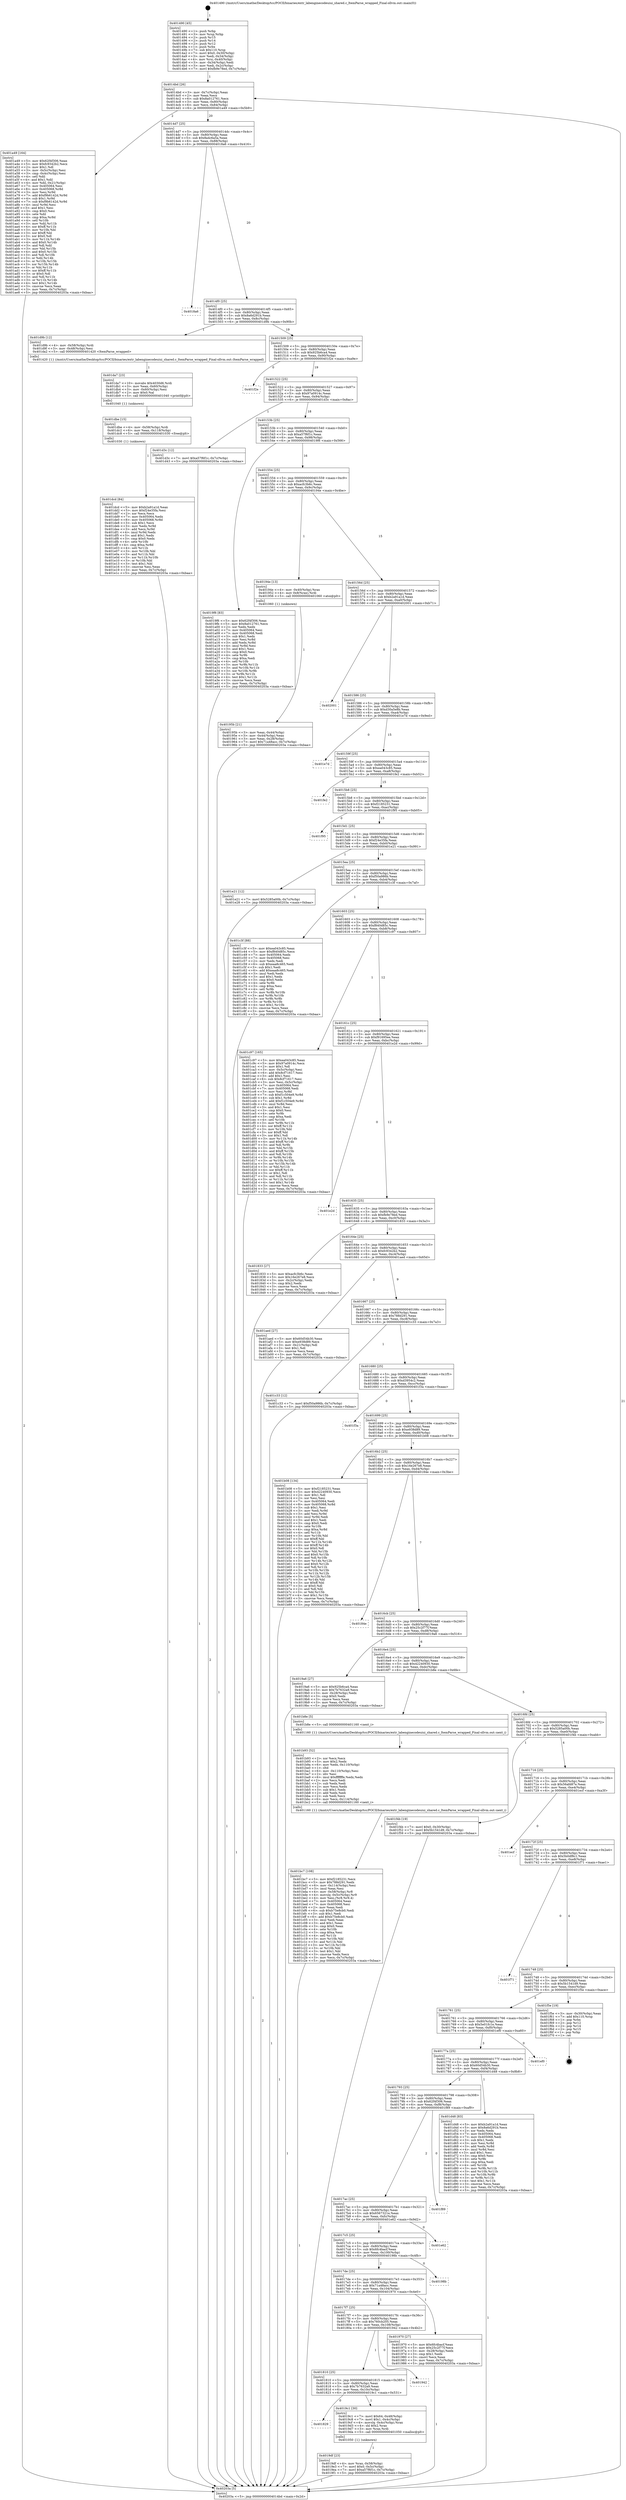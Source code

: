digraph "0x401490" {
  label = "0x401490 (/mnt/c/Users/mathe/Desktop/tcc/POCII/binaries/extr_labenginecodeuiui_shared.c_ItemParse_wrapped_Final-ollvm.out::main(0))"
  labelloc = "t"
  node[shape=record]

  Entry [label="",width=0.3,height=0.3,shape=circle,fillcolor=black,style=filled]
  "0x4014bd" [label="{
     0x4014bd [26]\l
     | [instrs]\l
     &nbsp;&nbsp;0x4014bd \<+3\>: mov -0x7c(%rbp),%eax\l
     &nbsp;&nbsp;0x4014c0 \<+2\>: mov %eax,%ecx\l
     &nbsp;&nbsp;0x4014c2 \<+6\>: sub $0x8a012761,%ecx\l
     &nbsp;&nbsp;0x4014c8 \<+3\>: mov %eax,-0x80(%rbp)\l
     &nbsp;&nbsp;0x4014cb \<+6\>: mov %ecx,-0x84(%rbp)\l
     &nbsp;&nbsp;0x4014d1 \<+6\>: je 0000000000401a49 \<main+0x5b9\>\l
  }"]
  "0x401a49" [label="{
     0x401a49 [164]\l
     | [instrs]\l
     &nbsp;&nbsp;0x401a49 \<+5\>: mov $0x62f4f306,%eax\l
     &nbsp;&nbsp;0x401a4e \<+5\>: mov $0xfc9342b2,%ecx\l
     &nbsp;&nbsp;0x401a53 \<+2\>: mov $0x1,%dl\l
     &nbsp;&nbsp;0x401a55 \<+3\>: mov -0x5c(%rbp),%esi\l
     &nbsp;&nbsp;0x401a58 \<+3\>: cmp -0x4c(%rbp),%esi\l
     &nbsp;&nbsp;0x401a5b \<+4\>: setl %dil\l
     &nbsp;&nbsp;0x401a5f \<+4\>: and $0x1,%dil\l
     &nbsp;&nbsp;0x401a63 \<+4\>: mov %dil,-0x21(%rbp)\l
     &nbsp;&nbsp;0x401a67 \<+7\>: mov 0x405064,%esi\l
     &nbsp;&nbsp;0x401a6e \<+8\>: mov 0x405068,%r8d\l
     &nbsp;&nbsp;0x401a76 \<+3\>: mov %esi,%r9d\l
     &nbsp;&nbsp;0x401a79 \<+7\>: add $0xf9b6142d,%r9d\l
     &nbsp;&nbsp;0x401a80 \<+4\>: sub $0x1,%r9d\l
     &nbsp;&nbsp;0x401a84 \<+7\>: sub $0xf9b6142d,%r9d\l
     &nbsp;&nbsp;0x401a8b \<+4\>: imul %r9d,%esi\l
     &nbsp;&nbsp;0x401a8f \<+3\>: and $0x1,%esi\l
     &nbsp;&nbsp;0x401a92 \<+3\>: cmp $0x0,%esi\l
     &nbsp;&nbsp;0x401a95 \<+4\>: sete %dil\l
     &nbsp;&nbsp;0x401a99 \<+4\>: cmp $0xa,%r8d\l
     &nbsp;&nbsp;0x401a9d \<+4\>: setl %r10b\l
     &nbsp;&nbsp;0x401aa1 \<+3\>: mov %dil,%r11b\l
     &nbsp;&nbsp;0x401aa4 \<+4\>: xor $0xff,%r11b\l
     &nbsp;&nbsp;0x401aa8 \<+3\>: mov %r10b,%bl\l
     &nbsp;&nbsp;0x401aab \<+3\>: xor $0xff,%bl\l
     &nbsp;&nbsp;0x401aae \<+3\>: xor $0x0,%dl\l
     &nbsp;&nbsp;0x401ab1 \<+3\>: mov %r11b,%r14b\l
     &nbsp;&nbsp;0x401ab4 \<+4\>: and $0x0,%r14b\l
     &nbsp;&nbsp;0x401ab8 \<+3\>: and %dl,%dil\l
     &nbsp;&nbsp;0x401abb \<+3\>: mov %bl,%r15b\l
     &nbsp;&nbsp;0x401abe \<+4\>: and $0x0,%r15b\l
     &nbsp;&nbsp;0x401ac2 \<+3\>: and %dl,%r10b\l
     &nbsp;&nbsp;0x401ac5 \<+3\>: or %dil,%r14b\l
     &nbsp;&nbsp;0x401ac8 \<+3\>: or %r10b,%r15b\l
     &nbsp;&nbsp;0x401acb \<+3\>: xor %r15b,%r14b\l
     &nbsp;&nbsp;0x401ace \<+3\>: or %bl,%r11b\l
     &nbsp;&nbsp;0x401ad1 \<+4\>: xor $0xff,%r11b\l
     &nbsp;&nbsp;0x401ad5 \<+3\>: or $0x0,%dl\l
     &nbsp;&nbsp;0x401ad8 \<+3\>: and %dl,%r11b\l
     &nbsp;&nbsp;0x401adb \<+3\>: or %r11b,%r14b\l
     &nbsp;&nbsp;0x401ade \<+4\>: test $0x1,%r14b\l
     &nbsp;&nbsp;0x401ae2 \<+3\>: cmovne %ecx,%eax\l
     &nbsp;&nbsp;0x401ae5 \<+3\>: mov %eax,-0x7c(%rbp)\l
     &nbsp;&nbsp;0x401ae8 \<+5\>: jmp 000000000040203a \<main+0xbaa\>\l
  }"]
  "0x4014d7" [label="{
     0x4014d7 [25]\l
     | [instrs]\l
     &nbsp;&nbsp;0x4014d7 \<+5\>: jmp 00000000004014dc \<main+0x4c\>\l
     &nbsp;&nbsp;0x4014dc \<+3\>: mov -0x80(%rbp),%eax\l
     &nbsp;&nbsp;0x4014df \<+5\>: sub $0x8a4c6a5a,%eax\l
     &nbsp;&nbsp;0x4014e4 \<+6\>: mov %eax,-0x88(%rbp)\l
     &nbsp;&nbsp;0x4014ea \<+6\>: je 00000000004018a6 \<main+0x416\>\l
  }"]
  Exit [label="",width=0.3,height=0.3,shape=circle,fillcolor=black,style=filled,peripheries=2]
  "0x4018a6" [label="{
     0x4018a6\l
  }", style=dashed]
  "0x4014f0" [label="{
     0x4014f0 [25]\l
     | [instrs]\l
     &nbsp;&nbsp;0x4014f0 \<+5\>: jmp 00000000004014f5 \<main+0x65\>\l
     &nbsp;&nbsp;0x4014f5 \<+3\>: mov -0x80(%rbp),%eax\l
     &nbsp;&nbsp;0x4014f8 \<+5\>: sub $0x8a6d291b,%eax\l
     &nbsp;&nbsp;0x4014fd \<+6\>: mov %eax,-0x8c(%rbp)\l
     &nbsp;&nbsp;0x401503 \<+6\>: je 0000000000401d9b \<main+0x90b\>\l
  }"]
  "0x401dcd" [label="{
     0x401dcd [84]\l
     | [instrs]\l
     &nbsp;&nbsp;0x401dcd \<+5\>: mov $0xb2a91a1d,%eax\l
     &nbsp;&nbsp;0x401dd2 \<+5\>: mov $0xf24e35fa,%esi\l
     &nbsp;&nbsp;0x401dd7 \<+2\>: xor %ecx,%ecx\l
     &nbsp;&nbsp;0x401dd9 \<+7\>: mov 0x405064,%edx\l
     &nbsp;&nbsp;0x401de0 \<+8\>: mov 0x405068,%r8d\l
     &nbsp;&nbsp;0x401de8 \<+3\>: sub $0x1,%ecx\l
     &nbsp;&nbsp;0x401deb \<+3\>: mov %edx,%r9d\l
     &nbsp;&nbsp;0x401dee \<+3\>: add %ecx,%r9d\l
     &nbsp;&nbsp;0x401df1 \<+4\>: imul %r9d,%edx\l
     &nbsp;&nbsp;0x401df5 \<+3\>: and $0x1,%edx\l
     &nbsp;&nbsp;0x401df8 \<+3\>: cmp $0x0,%edx\l
     &nbsp;&nbsp;0x401dfb \<+4\>: sete %r10b\l
     &nbsp;&nbsp;0x401dff \<+4\>: cmp $0xa,%r8d\l
     &nbsp;&nbsp;0x401e03 \<+4\>: setl %r11b\l
     &nbsp;&nbsp;0x401e07 \<+3\>: mov %r10b,%bl\l
     &nbsp;&nbsp;0x401e0a \<+3\>: and %r11b,%bl\l
     &nbsp;&nbsp;0x401e0d \<+3\>: xor %r11b,%r10b\l
     &nbsp;&nbsp;0x401e10 \<+3\>: or %r10b,%bl\l
     &nbsp;&nbsp;0x401e13 \<+3\>: test $0x1,%bl\l
     &nbsp;&nbsp;0x401e16 \<+3\>: cmovne %esi,%eax\l
     &nbsp;&nbsp;0x401e19 \<+3\>: mov %eax,-0x7c(%rbp)\l
     &nbsp;&nbsp;0x401e1c \<+5\>: jmp 000000000040203a \<main+0xbaa\>\l
  }"]
  "0x401d9b" [label="{
     0x401d9b [12]\l
     | [instrs]\l
     &nbsp;&nbsp;0x401d9b \<+4\>: mov -0x58(%rbp),%rdi\l
     &nbsp;&nbsp;0x401d9f \<+3\>: mov -0x48(%rbp),%esi\l
     &nbsp;&nbsp;0x401da2 \<+5\>: call 0000000000401420 \<ItemParse_wrapped\>\l
     | [calls]\l
     &nbsp;&nbsp;0x401420 \{1\} (/mnt/c/Users/mathe/Desktop/tcc/POCII/binaries/extr_labenginecodeuiui_shared.c_ItemParse_wrapped_Final-ollvm.out::ItemParse_wrapped)\l
  }"]
  "0x401509" [label="{
     0x401509 [25]\l
     | [instrs]\l
     &nbsp;&nbsp;0x401509 \<+5\>: jmp 000000000040150e \<main+0x7e\>\l
     &nbsp;&nbsp;0x40150e \<+3\>: mov -0x80(%rbp),%eax\l
     &nbsp;&nbsp;0x401511 \<+5\>: sub $0x925b6ca4,%eax\l
     &nbsp;&nbsp;0x401516 \<+6\>: mov %eax,-0x90(%rbp)\l
     &nbsp;&nbsp;0x40151c \<+6\>: je 0000000000401f2e \<main+0xa9e\>\l
  }"]
  "0x401dbe" [label="{
     0x401dbe [15]\l
     | [instrs]\l
     &nbsp;&nbsp;0x401dbe \<+4\>: mov -0x58(%rbp),%rdi\l
     &nbsp;&nbsp;0x401dc2 \<+6\>: mov %eax,-0x118(%rbp)\l
     &nbsp;&nbsp;0x401dc8 \<+5\>: call 0000000000401030 \<free@plt\>\l
     | [calls]\l
     &nbsp;&nbsp;0x401030 \{1\} (unknown)\l
  }"]
  "0x401f2e" [label="{
     0x401f2e\l
  }", style=dashed]
  "0x401522" [label="{
     0x401522 [25]\l
     | [instrs]\l
     &nbsp;&nbsp;0x401522 \<+5\>: jmp 0000000000401527 \<main+0x97\>\l
     &nbsp;&nbsp;0x401527 \<+3\>: mov -0x80(%rbp),%eax\l
     &nbsp;&nbsp;0x40152a \<+5\>: sub $0x97a0914c,%eax\l
     &nbsp;&nbsp;0x40152f \<+6\>: mov %eax,-0x94(%rbp)\l
     &nbsp;&nbsp;0x401535 \<+6\>: je 0000000000401d3c \<main+0x8ac\>\l
  }"]
  "0x401da7" [label="{
     0x401da7 [23]\l
     | [instrs]\l
     &nbsp;&nbsp;0x401da7 \<+10\>: movabs $0x4030d6,%rdi\l
     &nbsp;&nbsp;0x401db1 \<+3\>: mov %eax,-0x60(%rbp)\l
     &nbsp;&nbsp;0x401db4 \<+3\>: mov -0x60(%rbp),%esi\l
     &nbsp;&nbsp;0x401db7 \<+2\>: mov $0x0,%al\l
     &nbsp;&nbsp;0x401db9 \<+5\>: call 0000000000401040 \<printf@plt\>\l
     | [calls]\l
     &nbsp;&nbsp;0x401040 \{1\} (unknown)\l
  }"]
  "0x401d3c" [label="{
     0x401d3c [12]\l
     | [instrs]\l
     &nbsp;&nbsp;0x401d3c \<+7\>: movl $0xa57f6f1c,-0x7c(%rbp)\l
     &nbsp;&nbsp;0x401d43 \<+5\>: jmp 000000000040203a \<main+0xbaa\>\l
  }"]
  "0x40153b" [label="{
     0x40153b [25]\l
     | [instrs]\l
     &nbsp;&nbsp;0x40153b \<+5\>: jmp 0000000000401540 \<main+0xb0\>\l
     &nbsp;&nbsp;0x401540 \<+3\>: mov -0x80(%rbp),%eax\l
     &nbsp;&nbsp;0x401543 \<+5\>: sub $0xa57f6f1c,%eax\l
     &nbsp;&nbsp;0x401548 \<+6\>: mov %eax,-0x98(%rbp)\l
     &nbsp;&nbsp;0x40154e \<+6\>: je 00000000004019f6 \<main+0x566\>\l
  }"]
  "0x401bc7" [label="{
     0x401bc7 [108]\l
     | [instrs]\l
     &nbsp;&nbsp;0x401bc7 \<+5\>: mov $0xf2185231,%ecx\l
     &nbsp;&nbsp;0x401bcc \<+5\>: mov $0x788d291,%edx\l
     &nbsp;&nbsp;0x401bd1 \<+6\>: mov -0x114(%rbp),%esi\l
     &nbsp;&nbsp;0x401bd7 \<+3\>: imul %eax,%esi\l
     &nbsp;&nbsp;0x401bda \<+4\>: mov -0x58(%rbp),%r8\l
     &nbsp;&nbsp;0x401bde \<+4\>: movslq -0x5c(%rbp),%r9\l
     &nbsp;&nbsp;0x401be2 \<+4\>: mov %esi,(%r8,%r9,4)\l
     &nbsp;&nbsp;0x401be6 \<+7\>: mov 0x405064,%eax\l
     &nbsp;&nbsp;0x401bed \<+7\>: mov 0x405068,%esi\l
     &nbsp;&nbsp;0x401bf4 \<+2\>: mov %eax,%edi\l
     &nbsp;&nbsp;0x401bf6 \<+6\>: sub $0xb75e8cb0,%edi\l
     &nbsp;&nbsp;0x401bfc \<+3\>: sub $0x1,%edi\l
     &nbsp;&nbsp;0x401bff \<+6\>: add $0xb75e8cb0,%edi\l
     &nbsp;&nbsp;0x401c05 \<+3\>: imul %edi,%eax\l
     &nbsp;&nbsp;0x401c08 \<+3\>: and $0x1,%eax\l
     &nbsp;&nbsp;0x401c0b \<+3\>: cmp $0x0,%eax\l
     &nbsp;&nbsp;0x401c0e \<+4\>: sete %r10b\l
     &nbsp;&nbsp;0x401c12 \<+3\>: cmp $0xa,%esi\l
     &nbsp;&nbsp;0x401c15 \<+4\>: setl %r11b\l
     &nbsp;&nbsp;0x401c19 \<+3\>: mov %r10b,%bl\l
     &nbsp;&nbsp;0x401c1c \<+3\>: and %r11b,%bl\l
     &nbsp;&nbsp;0x401c1f \<+3\>: xor %r11b,%r10b\l
     &nbsp;&nbsp;0x401c22 \<+3\>: or %r10b,%bl\l
     &nbsp;&nbsp;0x401c25 \<+3\>: test $0x1,%bl\l
     &nbsp;&nbsp;0x401c28 \<+3\>: cmovne %edx,%ecx\l
     &nbsp;&nbsp;0x401c2b \<+3\>: mov %ecx,-0x7c(%rbp)\l
     &nbsp;&nbsp;0x401c2e \<+5\>: jmp 000000000040203a \<main+0xbaa\>\l
  }"]
  "0x4019f6" [label="{
     0x4019f6 [83]\l
     | [instrs]\l
     &nbsp;&nbsp;0x4019f6 \<+5\>: mov $0x62f4f306,%eax\l
     &nbsp;&nbsp;0x4019fb \<+5\>: mov $0x8a012761,%ecx\l
     &nbsp;&nbsp;0x401a00 \<+2\>: xor %edx,%edx\l
     &nbsp;&nbsp;0x401a02 \<+7\>: mov 0x405064,%esi\l
     &nbsp;&nbsp;0x401a09 \<+7\>: mov 0x405068,%edi\l
     &nbsp;&nbsp;0x401a10 \<+3\>: sub $0x1,%edx\l
     &nbsp;&nbsp;0x401a13 \<+3\>: mov %esi,%r8d\l
     &nbsp;&nbsp;0x401a16 \<+3\>: add %edx,%r8d\l
     &nbsp;&nbsp;0x401a19 \<+4\>: imul %r8d,%esi\l
     &nbsp;&nbsp;0x401a1d \<+3\>: and $0x1,%esi\l
     &nbsp;&nbsp;0x401a20 \<+3\>: cmp $0x0,%esi\l
     &nbsp;&nbsp;0x401a23 \<+4\>: sete %r9b\l
     &nbsp;&nbsp;0x401a27 \<+3\>: cmp $0xa,%edi\l
     &nbsp;&nbsp;0x401a2a \<+4\>: setl %r10b\l
     &nbsp;&nbsp;0x401a2e \<+3\>: mov %r9b,%r11b\l
     &nbsp;&nbsp;0x401a31 \<+3\>: and %r10b,%r11b\l
     &nbsp;&nbsp;0x401a34 \<+3\>: xor %r10b,%r9b\l
     &nbsp;&nbsp;0x401a37 \<+3\>: or %r9b,%r11b\l
     &nbsp;&nbsp;0x401a3a \<+4\>: test $0x1,%r11b\l
     &nbsp;&nbsp;0x401a3e \<+3\>: cmovne %ecx,%eax\l
     &nbsp;&nbsp;0x401a41 \<+3\>: mov %eax,-0x7c(%rbp)\l
     &nbsp;&nbsp;0x401a44 \<+5\>: jmp 000000000040203a \<main+0xbaa\>\l
  }"]
  "0x401554" [label="{
     0x401554 [25]\l
     | [instrs]\l
     &nbsp;&nbsp;0x401554 \<+5\>: jmp 0000000000401559 \<main+0xc9\>\l
     &nbsp;&nbsp;0x401559 \<+3\>: mov -0x80(%rbp),%eax\l
     &nbsp;&nbsp;0x40155c \<+5\>: sub $0xacfc3b6c,%eax\l
     &nbsp;&nbsp;0x401561 \<+6\>: mov %eax,-0x9c(%rbp)\l
     &nbsp;&nbsp;0x401567 \<+6\>: je 000000000040194e \<main+0x4be\>\l
  }"]
  "0x401b93" [label="{
     0x401b93 [52]\l
     | [instrs]\l
     &nbsp;&nbsp;0x401b93 \<+2\>: xor %ecx,%ecx\l
     &nbsp;&nbsp;0x401b95 \<+5\>: mov $0x2,%edx\l
     &nbsp;&nbsp;0x401b9a \<+6\>: mov %edx,-0x110(%rbp)\l
     &nbsp;&nbsp;0x401ba0 \<+1\>: cltd\l
     &nbsp;&nbsp;0x401ba1 \<+6\>: mov -0x110(%rbp),%esi\l
     &nbsp;&nbsp;0x401ba7 \<+2\>: idiv %esi\l
     &nbsp;&nbsp;0x401ba9 \<+6\>: imul $0xfffffffe,%edx,%edx\l
     &nbsp;&nbsp;0x401baf \<+2\>: mov %ecx,%edi\l
     &nbsp;&nbsp;0x401bb1 \<+2\>: sub %edx,%edi\l
     &nbsp;&nbsp;0x401bb3 \<+2\>: mov %ecx,%edx\l
     &nbsp;&nbsp;0x401bb5 \<+3\>: sub $0x1,%edx\l
     &nbsp;&nbsp;0x401bb8 \<+2\>: add %edx,%edi\l
     &nbsp;&nbsp;0x401bba \<+2\>: sub %edi,%ecx\l
     &nbsp;&nbsp;0x401bbc \<+6\>: mov %ecx,-0x114(%rbp)\l
     &nbsp;&nbsp;0x401bc2 \<+5\>: call 0000000000401160 \<next_i\>\l
     | [calls]\l
     &nbsp;&nbsp;0x401160 \{1\} (/mnt/c/Users/mathe/Desktop/tcc/POCII/binaries/extr_labenginecodeuiui_shared.c_ItemParse_wrapped_Final-ollvm.out::next_i)\l
  }"]
  "0x40194e" [label="{
     0x40194e [13]\l
     | [instrs]\l
     &nbsp;&nbsp;0x40194e \<+4\>: mov -0x40(%rbp),%rax\l
     &nbsp;&nbsp;0x401952 \<+4\>: mov 0x8(%rax),%rdi\l
     &nbsp;&nbsp;0x401956 \<+5\>: call 0000000000401060 \<atoi@plt\>\l
     | [calls]\l
     &nbsp;&nbsp;0x401060 \{1\} (unknown)\l
  }"]
  "0x40156d" [label="{
     0x40156d [25]\l
     | [instrs]\l
     &nbsp;&nbsp;0x40156d \<+5\>: jmp 0000000000401572 \<main+0xe2\>\l
     &nbsp;&nbsp;0x401572 \<+3\>: mov -0x80(%rbp),%eax\l
     &nbsp;&nbsp;0x401575 \<+5\>: sub $0xb2a91a1d,%eax\l
     &nbsp;&nbsp;0x40157a \<+6\>: mov %eax,-0xa0(%rbp)\l
     &nbsp;&nbsp;0x401580 \<+6\>: je 0000000000402001 \<main+0xb71\>\l
  }"]
  "0x4019df" [label="{
     0x4019df [23]\l
     | [instrs]\l
     &nbsp;&nbsp;0x4019df \<+4\>: mov %rax,-0x58(%rbp)\l
     &nbsp;&nbsp;0x4019e3 \<+7\>: movl $0x0,-0x5c(%rbp)\l
     &nbsp;&nbsp;0x4019ea \<+7\>: movl $0xa57f6f1c,-0x7c(%rbp)\l
     &nbsp;&nbsp;0x4019f1 \<+5\>: jmp 000000000040203a \<main+0xbaa\>\l
  }"]
  "0x402001" [label="{
     0x402001\l
  }", style=dashed]
  "0x401586" [label="{
     0x401586 [25]\l
     | [instrs]\l
     &nbsp;&nbsp;0x401586 \<+5\>: jmp 000000000040158b \<main+0xfb\>\l
     &nbsp;&nbsp;0x40158b \<+3\>: mov -0x80(%rbp),%eax\l
     &nbsp;&nbsp;0x40158e \<+5\>: sub $0xd30a5e8b,%eax\l
     &nbsp;&nbsp;0x401593 \<+6\>: mov %eax,-0xa4(%rbp)\l
     &nbsp;&nbsp;0x401599 \<+6\>: je 0000000000401e7d \<main+0x9ed\>\l
  }"]
  "0x401829" [label="{
     0x401829\l
  }", style=dashed]
  "0x401e7d" [label="{
     0x401e7d\l
  }", style=dashed]
  "0x40159f" [label="{
     0x40159f [25]\l
     | [instrs]\l
     &nbsp;&nbsp;0x40159f \<+5\>: jmp 00000000004015a4 \<main+0x114\>\l
     &nbsp;&nbsp;0x4015a4 \<+3\>: mov -0x80(%rbp),%eax\l
     &nbsp;&nbsp;0x4015a7 \<+5\>: sub $0xea043c85,%eax\l
     &nbsp;&nbsp;0x4015ac \<+6\>: mov %eax,-0xa8(%rbp)\l
     &nbsp;&nbsp;0x4015b2 \<+6\>: je 0000000000401fe2 \<main+0xb52\>\l
  }"]
  "0x4019c1" [label="{
     0x4019c1 [30]\l
     | [instrs]\l
     &nbsp;&nbsp;0x4019c1 \<+7\>: movl $0x64,-0x48(%rbp)\l
     &nbsp;&nbsp;0x4019c8 \<+7\>: movl $0x1,-0x4c(%rbp)\l
     &nbsp;&nbsp;0x4019cf \<+4\>: movslq -0x4c(%rbp),%rax\l
     &nbsp;&nbsp;0x4019d3 \<+4\>: shl $0x2,%rax\l
     &nbsp;&nbsp;0x4019d7 \<+3\>: mov %rax,%rdi\l
     &nbsp;&nbsp;0x4019da \<+5\>: call 0000000000401050 \<malloc@plt\>\l
     | [calls]\l
     &nbsp;&nbsp;0x401050 \{1\} (unknown)\l
  }"]
  "0x401fe2" [label="{
     0x401fe2\l
  }", style=dashed]
  "0x4015b8" [label="{
     0x4015b8 [25]\l
     | [instrs]\l
     &nbsp;&nbsp;0x4015b8 \<+5\>: jmp 00000000004015bd \<main+0x12d\>\l
     &nbsp;&nbsp;0x4015bd \<+3\>: mov -0x80(%rbp),%eax\l
     &nbsp;&nbsp;0x4015c0 \<+5\>: sub $0xf2185231,%eax\l
     &nbsp;&nbsp;0x4015c5 \<+6\>: mov %eax,-0xac(%rbp)\l
     &nbsp;&nbsp;0x4015cb \<+6\>: je 0000000000401f95 \<main+0xb05\>\l
  }"]
  "0x401810" [label="{
     0x401810 [25]\l
     | [instrs]\l
     &nbsp;&nbsp;0x401810 \<+5\>: jmp 0000000000401815 \<main+0x385\>\l
     &nbsp;&nbsp;0x401815 \<+3\>: mov -0x80(%rbp),%eax\l
     &nbsp;&nbsp;0x401818 \<+5\>: sub $0x7b7632a9,%eax\l
     &nbsp;&nbsp;0x40181d \<+6\>: mov %eax,-0x10c(%rbp)\l
     &nbsp;&nbsp;0x401823 \<+6\>: je 00000000004019c1 \<main+0x531\>\l
  }"]
  "0x401f95" [label="{
     0x401f95\l
  }", style=dashed]
  "0x4015d1" [label="{
     0x4015d1 [25]\l
     | [instrs]\l
     &nbsp;&nbsp;0x4015d1 \<+5\>: jmp 00000000004015d6 \<main+0x146\>\l
     &nbsp;&nbsp;0x4015d6 \<+3\>: mov -0x80(%rbp),%eax\l
     &nbsp;&nbsp;0x4015d9 \<+5\>: sub $0xf24e35fa,%eax\l
     &nbsp;&nbsp;0x4015de \<+6\>: mov %eax,-0xb0(%rbp)\l
     &nbsp;&nbsp;0x4015e4 \<+6\>: je 0000000000401e21 \<main+0x991\>\l
  }"]
  "0x401942" [label="{
     0x401942\l
  }", style=dashed]
  "0x401e21" [label="{
     0x401e21 [12]\l
     | [instrs]\l
     &nbsp;&nbsp;0x401e21 \<+7\>: movl $0x5285a00b,-0x7c(%rbp)\l
     &nbsp;&nbsp;0x401e28 \<+5\>: jmp 000000000040203a \<main+0xbaa\>\l
  }"]
  "0x4015ea" [label="{
     0x4015ea [25]\l
     | [instrs]\l
     &nbsp;&nbsp;0x4015ea \<+5\>: jmp 00000000004015ef \<main+0x15f\>\l
     &nbsp;&nbsp;0x4015ef \<+3\>: mov -0x80(%rbp),%eax\l
     &nbsp;&nbsp;0x4015f2 \<+5\>: sub $0xf50a986b,%eax\l
     &nbsp;&nbsp;0x4015f7 \<+6\>: mov %eax,-0xb4(%rbp)\l
     &nbsp;&nbsp;0x4015fd \<+6\>: je 0000000000401c3f \<main+0x7af\>\l
  }"]
  "0x4017f7" [label="{
     0x4017f7 [25]\l
     | [instrs]\l
     &nbsp;&nbsp;0x4017f7 \<+5\>: jmp 00000000004017fc \<main+0x36c\>\l
     &nbsp;&nbsp;0x4017fc \<+3\>: mov -0x80(%rbp),%eax\l
     &nbsp;&nbsp;0x4017ff \<+5\>: sub $0x760cb205,%eax\l
     &nbsp;&nbsp;0x401804 \<+6\>: mov %eax,-0x108(%rbp)\l
     &nbsp;&nbsp;0x40180a \<+6\>: je 0000000000401942 \<main+0x4b2\>\l
  }"]
  "0x401c3f" [label="{
     0x401c3f [88]\l
     | [instrs]\l
     &nbsp;&nbsp;0x401c3f \<+5\>: mov $0xea043c85,%eax\l
     &nbsp;&nbsp;0x401c44 \<+5\>: mov $0xf840d85c,%ecx\l
     &nbsp;&nbsp;0x401c49 \<+7\>: mov 0x405064,%edx\l
     &nbsp;&nbsp;0x401c50 \<+7\>: mov 0x405068,%esi\l
     &nbsp;&nbsp;0x401c57 \<+2\>: mov %edx,%edi\l
     &nbsp;&nbsp;0x401c59 \<+6\>: sub $0xeaa8c465,%edi\l
     &nbsp;&nbsp;0x401c5f \<+3\>: sub $0x1,%edi\l
     &nbsp;&nbsp;0x401c62 \<+6\>: add $0xeaa8c465,%edi\l
     &nbsp;&nbsp;0x401c68 \<+3\>: imul %edi,%edx\l
     &nbsp;&nbsp;0x401c6b \<+3\>: and $0x1,%edx\l
     &nbsp;&nbsp;0x401c6e \<+3\>: cmp $0x0,%edx\l
     &nbsp;&nbsp;0x401c71 \<+4\>: sete %r8b\l
     &nbsp;&nbsp;0x401c75 \<+3\>: cmp $0xa,%esi\l
     &nbsp;&nbsp;0x401c78 \<+4\>: setl %r9b\l
     &nbsp;&nbsp;0x401c7c \<+3\>: mov %r8b,%r10b\l
     &nbsp;&nbsp;0x401c7f \<+3\>: and %r9b,%r10b\l
     &nbsp;&nbsp;0x401c82 \<+3\>: xor %r9b,%r8b\l
     &nbsp;&nbsp;0x401c85 \<+3\>: or %r8b,%r10b\l
     &nbsp;&nbsp;0x401c88 \<+4\>: test $0x1,%r10b\l
     &nbsp;&nbsp;0x401c8c \<+3\>: cmovne %ecx,%eax\l
     &nbsp;&nbsp;0x401c8f \<+3\>: mov %eax,-0x7c(%rbp)\l
     &nbsp;&nbsp;0x401c92 \<+5\>: jmp 000000000040203a \<main+0xbaa\>\l
  }"]
  "0x401603" [label="{
     0x401603 [25]\l
     | [instrs]\l
     &nbsp;&nbsp;0x401603 \<+5\>: jmp 0000000000401608 \<main+0x178\>\l
     &nbsp;&nbsp;0x401608 \<+3\>: mov -0x80(%rbp),%eax\l
     &nbsp;&nbsp;0x40160b \<+5\>: sub $0xf840d85c,%eax\l
     &nbsp;&nbsp;0x401610 \<+6\>: mov %eax,-0xb8(%rbp)\l
     &nbsp;&nbsp;0x401616 \<+6\>: je 0000000000401c97 \<main+0x807\>\l
  }"]
  "0x401970" [label="{
     0x401970 [27]\l
     | [instrs]\l
     &nbsp;&nbsp;0x401970 \<+5\>: mov $0x6fc4bacf,%eax\l
     &nbsp;&nbsp;0x401975 \<+5\>: mov $0x25c2f77f,%ecx\l
     &nbsp;&nbsp;0x40197a \<+3\>: mov -0x28(%rbp),%edx\l
     &nbsp;&nbsp;0x40197d \<+3\>: cmp $0x1,%edx\l
     &nbsp;&nbsp;0x401980 \<+3\>: cmovl %ecx,%eax\l
     &nbsp;&nbsp;0x401983 \<+3\>: mov %eax,-0x7c(%rbp)\l
     &nbsp;&nbsp;0x401986 \<+5\>: jmp 000000000040203a \<main+0xbaa\>\l
  }"]
  "0x401c97" [label="{
     0x401c97 [165]\l
     | [instrs]\l
     &nbsp;&nbsp;0x401c97 \<+5\>: mov $0xea043c85,%eax\l
     &nbsp;&nbsp;0x401c9c \<+5\>: mov $0x97a0914c,%ecx\l
     &nbsp;&nbsp;0x401ca1 \<+2\>: mov $0x1,%dl\l
     &nbsp;&nbsp;0x401ca3 \<+3\>: mov -0x5c(%rbp),%esi\l
     &nbsp;&nbsp;0x401ca6 \<+6\>: add $0x8cf71617,%esi\l
     &nbsp;&nbsp;0x401cac \<+3\>: add $0x1,%esi\l
     &nbsp;&nbsp;0x401caf \<+6\>: sub $0x8cf71617,%esi\l
     &nbsp;&nbsp;0x401cb5 \<+3\>: mov %esi,-0x5c(%rbp)\l
     &nbsp;&nbsp;0x401cb8 \<+7\>: mov 0x405064,%esi\l
     &nbsp;&nbsp;0x401cbf \<+7\>: mov 0x405068,%edi\l
     &nbsp;&nbsp;0x401cc6 \<+3\>: mov %esi,%r8d\l
     &nbsp;&nbsp;0x401cc9 \<+7\>: sub $0xf1c504e9,%r8d\l
     &nbsp;&nbsp;0x401cd0 \<+4\>: sub $0x1,%r8d\l
     &nbsp;&nbsp;0x401cd4 \<+7\>: add $0xf1c504e9,%r8d\l
     &nbsp;&nbsp;0x401cdb \<+4\>: imul %r8d,%esi\l
     &nbsp;&nbsp;0x401cdf \<+3\>: and $0x1,%esi\l
     &nbsp;&nbsp;0x401ce2 \<+3\>: cmp $0x0,%esi\l
     &nbsp;&nbsp;0x401ce5 \<+4\>: sete %r9b\l
     &nbsp;&nbsp;0x401ce9 \<+3\>: cmp $0xa,%edi\l
     &nbsp;&nbsp;0x401cec \<+4\>: setl %r10b\l
     &nbsp;&nbsp;0x401cf0 \<+3\>: mov %r9b,%r11b\l
     &nbsp;&nbsp;0x401cf3 \<+4\>: xor $0xff,%r11b\l
     &nbsp;&nbsp;0x401cf7 \<+3\>: mov %r10b,%bl\l
     &nbsp;&nbsp;0x401cfa \<+3\>: xor $0xff,%bl\l
     &nbsp;&nbsp;0x401cfd \<+3\>: xor $0x1,%dl\l
     &nbsp;&nbsp;0x401d00 \<+3\>: mov %r11b,%r14b\l
     &nbsp;&nbsp;0x401d03 \<+4\>: and $0xff,%r14b\l
     &nbsp;&nbsp;0x401d07 \<+3\>: and %dl,%r9b\l
     &nbsp;&nbsp;0x401d0a \<+3\>: mov %bl,%r15b\l
     &nbsp;&nbsp;0x401d0d \<+4\>: and $0xff,%r15b\l
     &nbsp;&nbsp;0x401d11 \<+3\>: and %dl,%r10b\l
     &nbsp;&nbsp;0x401d14 \<+3\>: or %r9b,%r14b\l
     &nbsp;&nbsp;0x401d17 \<+3\>: or %r10b,%r15b\l
     &nbsp;&nbsp;0x401d1a \<+3\>: xor %r15b,%r14b\l
     &nbsp;&nbsp;0x401d1d \<+3\>: or %bl,%r11b\l
     &nbsp;&nbsp;0x401d20 \<+4\>: xor $0xff,%r11b\l
     &nbsp;&nbsp;0x401d24 \<+3\>: or $0x1,%dl\l
     &nbsp;&nbsp;0x401d27 \<+3\>: and %dl,%r11b\l
     &nbsp;&nbsp;0x401d2a \<+3\>: or %r11b,%r14b\l
     &nbsp;&nbsp;0x401d2d \<+4\>: test $0x1,%r14b\l
     &nbsp;&nbsp;0x401d31 \<+3\>: cmovne %ecx,%eax\l
     &nbsp;&nbsp;0x401d34 \<+3\>: mov %eax,-0x7c(%rbp)\l
     &nbsp;&nbsp;0x401d37 \<+5\>: jmp 000000000040203a \<main+0xbaa\>\l
  }"]
  "0x40161c" [label="{
     0x40161c [25]\l
     | [instrs]\l
     &nbsp;&nbsp;0x40161c \<+5\>: jmp 0000000000401621 \<main+0x191\>\l
     &nbsp;&nbsp;0x401621 \<+3\>: mov -0x80(%rbp),%eax\l
     &nbsp;&nbsp;0x401624 \<+5\>: sub $0xf91695ee,%eax\l
     &nbsp;&nbsp;0x401629 \<+6\>: mov %eax,-0xbc(%rbp)\l
     &nbsp;&nbsp;0x40162f \<+6\>: je 0000000000401e2d \<main+0x99d\>\l
  }"]
  "0x4017de" [label="{
     0x4017de [25]\l
     | [instrs]\l
     &nbsp;&nbsp;0x4017de \<+5\>: jmp 00000000004017e3 \<main+0x353\>\l
     &nbsp;&nbsp;0x4017e3 \<+3\>: mov -0x80(%rbp),%eax\l
     &nbsp;&nbsp;0x4017e6 \<+5\>: sub $0x71a48acc,%eax\l
     &nbsp;&nbsp;0x4017eb \<+6\>: mov %eax,-0x104(%rbp)\l
     &nbsp;&nbsp;0x4017f1 \<+6\>: je 0000000000401970 \<main+0x4e0\>\l
  }"]
  "0x401e2d" [label="{
     0x401e2d\l
  }", style=dashed]
  "0x401635" [label="{
     0x401635 [25]\l
     | [instrs]\l
     &nbsp;&nbsp;0x401635 \<+5\>: jmp 000000000040163a \<main+0x1aa\>\l
     &nbsp;&nbsp;0x40163a \<+3\>: mov -0x80(%rbp),%eax\l
     &nbsp;&nbsp;0x40163d \<+5\>: sub $0xfb9e78ed,%eax\l
     &nbsp;&nbsp;0x401642 \<+6\>: mov %eax,-0xc0(%rbp)\l
     &nbsp;&nbsp;0x401648 \<+6\>: je 0000000000401833 \<main+0x3a3\>\l
  }"]
  "0x40198b" [label="{
     0x40198b\l
  }", style=dashed]
  "0x401833" [label="{
     0x401833 [27]\l
     | [instrs]\l
     &nbsp;&nbsp;0x401833 \<+5\>: mov $0xacfc3b6c,%eax\l
     &nbsp;&nbsp;0x401838 \<+5\>: mov $0x16e267e8,%ecx\l
     &nbsp;&nbsp;0x40183d \<+3\>: mov -0x2c(%rbp),%edx\l
     &nbsp;&nbsp;0x401840 \<+3\>: cmp $0x2,%edx\l
     &nbsp;&nbsp;0x401843 \<+3\>: cmovne %ecx,%eax\l
     &nbsp;&nbsp;0x401846 \<+3\>: mov %eax,-0x7c(%rbp)\l
     &nbsp;&nbsp;0x401849 \<+5\>: jmp 000000000040203a \<main+0xbaa\>\l
  }"]
  "0x40164e" [label="{
     0x40164e [25]\l
     | [instrs]\l
     &nbsp;&nbsp;0x40164e \<+5\>: jmp 0000000000401653 \<main+0x1c3\>\l
     &nbsp;&nbsp;0x401653 \<+3\>: mov -0x80(%rbp),%eax\l
     &nbsp;&nbsp;0x401656 \<+5\>: sub $0xfc9342b2,%eax\l
     &nbsp;&nbsp;0x40165b \<+6\>: mov %eax,-0xc4(%rbp)\l
     &nbsp;&nbsp;0x401661 \<+6\>: je 0000000000401aed \<main+0x65d\>\l
  }"]
  "0x40203a" [label="{
     0x40203a [5]\l
     | [instrs]\l
     &nbsp;&nbsp;0x40203a \<+5\>: jmp 00000000004014bd \<main+0x2d\>\l
  }"]
  "0x401490" [label="{
     0x401490 [45]\l
     | [instrs]\l
     &nbsp;&nbsp;0x401490 \<+1\>: push %rbp\l
     &nbsp;&nbsp;0x401491 \<+3\>: mov %rsp,%rbp\l
     &nbsp;&nbsp;0x401494 \<+2\>: push %r15\l
     &nbsp;&nbsp;0x401496 \<+2\>: push %r14\l
     &nbsp;&nbsp;0x401498 \<+2\>: push %r12\l
     &nbsp;&nbsp;0x40149a \<+1\>: push %rbx\l
     &nbsp;&nbsp;0x40149b \<+7\>: sub $0x110,%rsp\l
     &nbsp;&nbsp;0x4014a2 \<+7\>: movl $0x0,-0x30(%rbp)\l
     &nbsp;&nbsp;0x4014a9 \<+3\>: mov %edi,-0x34(%rbp)\l
     &nbsp;&nbsp;0x4014ac \<+4\>: mov %rsi,-0x40(%rbp)\l
     &nbsp;&nbsp;0x4014b0 \<+3\>: mov -0x34(%rbp),%edi\l
     &nbsp;&nbsp;0x4014b3 \<+3\>: mov %edi,-0x2c(%rbp)\l
     &nbsp;&nbsp;0x4014b6 \<+7\>: movl $0xfb9e78ed,-0x7c(%rbp)\l
  }"]
  "0x40195b" [label="{
     0x40195b [21]\l
     | [instrs]\l
     &nbsp;&nbsp;0x40195b \<+3\>: mov %eax,-0x44(%rbp)\l
     &nbsp;&nbsp;0x40195e \<+3\>: mov -0x44(%rbp),%eax\l
     &nbsp;&nbsp;0x401961 \<+3\>: mov %eax,-0x28(%rbp)\l
     &nbsp;&nbsp;0x401964 \<+7\>: movl $0x71a48acc,-0x7c(%rbp)\l
     &nbsp;&nbsp;0x40196b \<+5\>: jmp 000000000040203a \<main+0xbaa\>\l
  }"]
  "0x4017c5" [label="{
     0x4017c5 [25]\l
     | [instrs]\l
     &nbsp;&nbsp;0x4017c5 \<+5\>: jmp 00000000004017ca \<main+0x33a\>\l
     &nbsp;&nbsp;0x4017ca \<+3\>: mov -0x80(%rbp),%eax\l
     &nbsp;&nbsp;0x4017cd \<+5\>: sub $0x6fc4bacf,%eax\l
     &nbsp;&nbsp;0x4017d2 \<+6\>: mov %eax,-0x100(%rbp)\l
     &nbsp;&nbsp;0x4017d8 \<+6\>: je 000000000040198b \<main+0x4fb\>\l
  }"]
  "0x401aed" [label="{
     0x401aed [27]\l
     | [instrs]\l
     &nbsp;&nbsp;0x401aed \<+5\>: mov $0x60d54b30,%eax\l
     &nbsp;&nbsp;0x401af2 \<+5\>: mov $0xe938d89,%ecx\l
     &nbsp;&nbsp;0x401af7 \<+3\>: mov -0x21(%rbp),%dl\l
     &nbsp;&nbsp;0x401afa \<+3\>: test $0x1,%dl\l
     &nbsp;&nbsp;0x401afd \<+3\>: cmovne %ecx,%eax\l
     &nbsp;&nbsp;0x401b00 \<+3\>: mov %eax,-0x7c(%rbp)\l
     &nbsp;&nbsp;0x401b03 \<+5\>: jmp 000000000040203a \<main+0xbaa\>\l
  }"]
  "0x401667" [label="{
     0x401667 [25]\l
     | [instrs]\l
     &nbsp;&nbsp;0x401667 \<+5\>: jmp 000000000040166c \<main+0x1dc\>\l
     &nbsp;&nbsp;0x40166c \<+3\>: mov -0x80(%rbp),%eax\l
     &nbsp;&nbsp;0x40166f \<+5\>: sub $0x788d291,%eax\l
     &nbsp;&nbsp;0x401674 \<+6\>: mov %eax,-0xc8(%rbp)\l
     &nbsp;&nbsp;0x40167a \<+6\>: je 0000000000401c33 \<main+0x7a3\>\l
  }"]
  "0x401e62" [label="{
     0x401e62\l
  }", style=dashed]
  "0x401c33" [label="{
     0x401c33 [12]\l
     | [instrs]\l
     &nbsp;&nbsp;0x401c33 \<+7\>: movl $0xf50a986b,-0x7c(%rbp)\l
     &nbsp;&nbsp;0x401c3a \<+5\>: jmp 000000000040203a \<main+0xbaa\>\l
  }"]
  "0x401680" [label="{
     0x401680 [25]\l
     | [instrs]\l
     &nbsp;&nbsp;0x401680 \<+5\>: jmp 0000000000401685 \<main+0x1f5\>\l
     &nbsp;&nbsp;0x401685 \<+3\>: mov -0x80(%rbp),%eax\l
     &nbsp;&nbsp;0x401688 \<+5\>: sub $0xd3954c2,%eax\l
     &nbsp;&nbsp;0x40168d \<+6\>: mov %eax,-0xcc(%rbp)\l
     &nbsp;&nbsp;0x401693 \<+6\>: je 0000000000401f3a \<main+0xaaa\>\l
  }"]
  "0x4017ac" [label="{
     0x4017ac [25]\l
     | [instrs]\l
     &nbsp;&nbsp;0x4017ac \<+5\>: jmp 00000000004017b1 \<main+0x321\>\l
     &nbsp;&nbsp;0x4017b1 \<+3\>: mov -0x80(%rbp),%eax\l
     &nbsp;&nbsp;0x4017b4 \<+5\>: sub $0x6567321e,%eax\l
     &nbsp;&nbsp;0x4017b9 \<+6\>: mov %eax,-0xfc(%rbp)\l
     &nbsp;&nbsp;0x4017bf \<+6\>: je 0000000000401e62 \<main+0x9d2\>\l
  }"]
  "0x401f3a" [label="{
     0x401f3a\l
  }", style=dashed]
  "0x401699" [label="{
     0x401699 [25]\l
     | [instrs]\l
     &nbsp;&nbsp;0x401699 \<+5\>: jmp 000000000040169e \<main+0x20e\>\l
     &nbsp;&nbsp;0x40169e \<+3\>: mov -0x80(%rbp),%eax\l
     &nbsp;&nbsp;0x4016a1 \<+5\>: sub $0xe938d89,%eax\l
     &nbsp;&nbsp;0x4016a6 \<+6\>: mov %eax,-0xd0(%rbp)\l
     &nbsp;&nbsp;0x4016ac \<+6\>: je 0000000000401b08 \<main+0x678\>\l
  }"]
  "0x401f89" [label="{
     0x401f89\l
  }", style=dashed]
  "0x401b08" [label="{
     0x401b08 [134]\l
     | [instrs]\l
     &nbsp;&nbsp;0x401b08 \<+5\>: mov $0xf2185231,%eax\l
     &nbsp;&nbsp;0x401b0d \<+5\>: mov $0x42240930,%ecx\l
     &nbsp;&nbsp;0x401b12 \<+2\>: mov $0x1,%dl\l
     &nbsp;&nbsp;0x401b14 \<+2\>: xor %esi,%esi\l
     &nbsp;&nbsp;0x401b16 \<+7\>: mov 0x405064,%edi\l
     &nbsp;&nbsp;0x401b1d \<+8\>: mov 0x405068,%r8d\l
     &nbsp;&nbsp;0x401b25 \<+3\>: sub $0x1,%esi\l
     &nbsp;&nbsp;0x401b28 \<+3\>: mov %edi,%r9d\l
     &nbsp;&nbsp;0x401b2b \<+3\>: add %esi,%r9d\l
     &nbsp;&nbsp;0x401b2e \<+4\>: imul %r9d,%edi\l
     &nbsp;&nbsp;0x401b32 \<+3\>: and $0x1,%edi\l
     &nbsp;&nbsp;0x401b35 \<+3\>: cmp $0x0,%edi\l
     &nbsp;&nbsp;0x401b38 \<+4\>: sete %r10b\l
     &nbsp;&nbsp;0x401b3c \<+4\>: cmp $0xa,%r8d\l
     &nbsp;&nbsp;0x401b40 \<+4\>: setl %r11b\l
     &nbsp;&nbsp;0x401b44 \<+3\>: mov %r10b,%bl\l
     &nbsp;&nbsp;0x401b47 \<+3\>: xor $0xff,%bl\l
     &nbsp;&nbsp;0x401b4a \<+3\>: mov %r11b,%r14b\l
     &nbsp;&nbsp;0x401b4d \<+4\>: xor $0xff,%r14b\l
     &nbsp;&nbsp;0x401b51 \<+3\>: xor $0x0,%dl\l
     &nbsp;&nbsp;0x401b54 \<+3\>: mov %bl,%r15b\l
     &nbsp;&nbsp;0x401b57 \<+4\>: and $0x0,%r15b\l
     &nbsp;&nbsp;0x401b5b \<+3\>: and %dl,%r10b\l
     &nbsp;&nbsp;0x401b5e \<+3\>: mov %r14b,%r12b\l
     &nbsp;&nbsp;0x401b61 \<+4\>: and $0x0,%r12b\l
     &nbsp;&nbsp;0x401b65 \<+3\>: and %dl,%r11b\l
     &nbsp;&nbsp;0x401b68 \<+3\>: or %r10b,%r15b\l
     &nbsp;&nbsp;0x401b6b \<+3\>: or %r11b,%r12b\l
     &nbsp;&nbsp;0x401b6e \<+3\>: xor %r12b,%r15b\l
     &nbsp;&nbsp;0x401b71 \<+3\>: or %r14b,%bl\l
     &nbsp;&nbsp;0x401b74 \<+3\>: xor $0xff,%bl\l
     &nbsp;&nbsp;0x401b77 \<+3\>: or $0x0,%dl\l
     &nbsp;&nbsp;0x401b7a \<+2\>: and %dl,%bl\l
     &nbsp;&nbsp;0x401b7c \<+3\>: or %bl,%r15b\l
     &nbsp;&nbsp;0x401b7f \<+4\>: test $0x1,%r15b\l
     &nbsp;&nbsp;0x401b83 \<+3\>: cmovne %ecx,%eax\l
     &nbsp;&nbsp;0x401b86 \<+3\>: mov %eax,-0x7c(%rbp)\l
     &nbsp;&nbsp;0x401b89 \<+5\>: jmp 000000000040203a \<main+0xbaa\>\l
  }"]
  "0x4016b2" [label="{
     0x4016b2 [25]\l
     | [instrs]\l
     &nbsp;&nbsp;0x4016b2 \<+5\>: jmp 00000000004016b7 \<main+0x227\>\l
     &nbsp;&nbsp;0x4016b7 \<+3\>: mov -0x80(%rbp),%eax\l
     &nbsp;&nbsp;0x4016ba \<+5\>: sub $0x16e267e8,%eax\l
     &nbsp;&nbsp;0x4016bf \<+6\>: mov %eax,-0xd4(%rbp)\l
     &nbsp;&nbsp;0x4016c5 \<+6\>: je 000000000040184e \<main+0x3be\>\l
  }"]
  "0x401793" [label="{
     0x401793 [25]\l
     | [instrs]\l
     &nbsp;&nbsp;0x401793 \<+5\>: jmp 0000000000401798 \<main+0x308\>\l
     &nbsp;&nbsp;0x401798 \<+3\>: mov -0x80(%rbp),%eax\l
     &nbsp;&nbsp;0x40179b \<+5\>: sub $0x62f4f306,%eax\l
     &nbsp;&nbsp;0x4017a0 \<+6\>: mov %eax,-0xf8(%rbp)\l
     &nbsp;&nbsp;0x4017a6 \<+6\>: je 0000000000401f89 \<main+0xaf9\>\l
  }"]
  "0x40184e" [label="{
     0x40184e\l
  }", style=dashed]
  "0x4016cb" [label="{
     0x4016cb [25]\l
     | [instrs]\l
     &nbsp;&nbsp;0x4016cb \<+5\>: jmp 00000000004016d0 \<main+0x240\>\l
     &nbsp;&nbsp;0x4016d0 \<+3\>: mov -0x80(%rbp),%eax\l
     &nbsp;&nbsp;0x4016d3 \<+5\>: sub $0x25c2f77f,%eax\l
     &nbsp;&nbsp;0x4016d8 \<+6\>: mov %eax,-0xd8(%rbp)\l
     &nbsp;&nbsp;0x4016de \<+6\>: je 00000000004019a6 \<main+0x516\>\l
  }"]
  "0x401d48" [label="{
     0x401d48 [83]\l
     | [instrs]\l
     &nbsp;&nbsp;0x401d48 \<+5\>: mov $0xb2a91a1d,%eax\l
     &nbsp;&nbsp;0x401d4d \<+5\>: mov $0x8a6d291b,%ecx\l
     &nbsp;&nbsp;0x401d52 \<+2\>: xor %edx,%edx\l
     &nbsp;&nbsp;0x401d54 \<+7\>: mov 0x405064,%esi\l
     &nbsp;&nbsp;0x401d5b \<+7\>: mov 0x405068,%edi\l
     &nbsp;&nbsp;0x401d62 \<+3\>: sub $0x1,%edx\l
     &nbsp;&nbsp;0x401d65 \<+3\>: mov %esi,%r8d\l
     &nbsp;&nbsp;0x401d68 \<+3\>: add %edx,%r8d\l
     &nbsp;&nbsp;0x401d6b \<+4\>: imul %r8d,%esi\l
     &nbsp;&nbsp;0x401d6f \<+3\>: and $0x1,%esi\l
     &nbsp;&nbsp;0x401d72 \<+3\>: cmp $0x0,%esi\l
     &nbsp;&nbsp;0x401d75 \<+4\>: sete %r9b\l
     &nbsp;&nbsp;0x401d79 \<+3\>: cmp $0xa,%edi\l
     &nbsp;&nbsp;0x401d7c \<+4\>: setl %r10b\l
     &nbsp;&nbsp;0x401d80 \<+3\>: mov %r9b,%r11b\l
     &nbsp;&nbsp;0x401d83 \<+3\>: and %r10b,%r11b\l
     &nbsp;&nbsp;0x401d86 \<+3\>: xor %r10b,%r9b\l
     &nbsp;&nbsp;0x401d89 \<+3\>: or %r9b,%r11b\l
     &nbsp;&nbsp;0x401d8c \<+4\>: test $0x1,%r11b\l
     &nbsp;&nbsp;0x401d90 \<+3\>: cmovne %ecx,%eax\l
     &nbsp;&nbsp;0x401d93 \<+3\>: mov %eax,-0x7c(%rbp)\l
     &nbsp;&nbsp;0x401d96 \<+5\>: jmp 000000000040203a \<main+0xbaa\>\l
  }"]
  "0x4019a6" [label="{
     0x4019a6 [27]\l
     | [instrs]\l
     &nbsp;&nbsp;0x4019a6 \<+5\>: mov $0x925b6ca4,%eax\l
     &nbsp;&nbsp;0x4019ab \<+5\>: mov $0x7b7632a9,%ecx\l
     &nbsp;&nbsp;0x4019b0 \<+3\>: mov -0x28(%rbp),%edx\l
     &nbsp;&nbsp;0x4019b3 \<+3\>: cmp $0x0,%edx\l
     &nbsp;&nbsp;0x4019b6 \<+3\>: cmove %ecx,%eax\l
     &nbsp;&nbsp;0x4019b9 \<+3\>: mov %eax,-0x7c(%rbp)\l
     &nbsp;&nbsp;0x4019bc \<+5\>: jmp 000000000040203a \<main+0xbaa\>\l
  }"]
  "0x4016e4" [label="{
     0x4016e4 [25]\l
     | [instrs]\l
     &nbsp;&nbsp;0x4016e4 \<+5\>: jmp 00000000004016e9 \<main+0x259\>\l
     &nbsp;&nbsp;0x4016e9 \<+3\>: mov -0x80(%rbp),%eax\l
     &nbsp;&nbsp;0x4016ec \<+5\>: sub $0x42240930,%eax\l
     &nbsp;&nbsp;0x4016f1 \<+6\>: mov %eax,-0xdc(%rbp)\l
     &nbsp;&nbsp;0x4016f7 \<+6\>: je 0000000000401b8e \<main+0x6fe\>\l
  }"]
  "0x40177a" [label="{
     0x40177a [25]\l
     | [instrs]\l
     &nbsp;&nbsp;0x40177a \<+5\>: jmp 000000000040177f \<main+0x2ef\>\l
     &nbsp;&nbsp;0x40177f \<+3\>: mov -0x80(%rbp),%eax\l
     &nbsp;&nbsp;0x401782 \<+5\>: sub $0x60d54b30,%eax\l
     &nbsp;&nbsp;0x401787 \<+6\>: mov %eax,-0xf4(%rbp)\l
     &nbsp;&nbsp;0x40178d \<+6\>: je 0000000000401d48 \<main+0x8b8\>\l
  }"]
  "0x401b8e" [label="{
     0x401b8e [5]\l
     | [instrs]\l
     &nbsp;&nbsp;0x401b8e \<+5\>: call 0000000000401160 \<next_i\>\l
     | [calls]\l
     &nbsp;&nbsp;0x401160 \{1\} (/mnt/c/Users/mathe/Desktop/tcc/POCII/binaries/extr_labenginecodeuiui_shared.c_ItemParse_wrapped_Final-ollvm.out::next_i)\l
  }"]
  "0x4016fd" [label="{
     0x4016fd [25]\l
     | [instrs]\l
     &nbsp;&nbsp;0x4016fd \<+5\>: jmp 0000000000401702 \<main+0x272\>\l
     &nbsp;&nbsp;0x401702 \<+3\>: mov -0x80(%rbp),%eax\l
     &nbsp;&nbsp;0x401705 \<+5\>: sub $0x5285a00b,%eax\l
     &nbsp;&nbsp;0x40170a \<+6\>: mov %eax,-0xe0(%rbp)\l
     &nbsp;&nbsp;0x401710 \<+6\>: je 0000000000401f4b \<main+0xabb\>\l
  }"]
  "0x401ef0" [label="{
     0x401ef0\l
  }", style=dashed]
  "0x401f4b" [label="{
     0x401f4b [19]\l
     | [instrs]\l
     &nbsp;&nbsp;0x401f4b \<+7\>: movl $0x0,-0x30(%rbp)\l
     &nbsp;&nbsp;0x401f52 \<+7\>: movl $0x5b1541d9,-0x7c(%rbp)\l
     &nbsp;&nbsp;0x401f59 \<+5\>: jmp 000000000040203a \<main+0xbaa\>\l
  }"]
  "0x401716" [label="{
     0x401716 [25]\l
     | [instrs]\l
     &nbsp;&nbsp;0x401716 \<+5\>: jmp 000000000040171b \<main+0x28b\>\l
     &nbsp;&nbsp;0x40171b \<+3\>: mov -0x80(%rbp),%eax\l
     &nbsp;&nbsp;0x40171e \<+5\>: sub $0x56afd87e,%eax\l
     &nbsp;&nbsp;0x401723 \<+6\>: mov %eax,-0xe4(%rbp)\l
     &nbsp;&nbsp;0x401729 \<+6\>: je 0000000000401ecf \<main+0xa3f\>\l
  }"]
  "0x401761" [label="{
     0x401761 [25]\l
     | [instrs]\l
     &nbsp;&nbsp;0x401761 \<+5\>: jmp 0000000000401766 \<main+0x2d6\>\l
     &nbsp;&nbsp;0x401766 \<+3\>: mov -0x80(%rbp),%eax\l
     &nbsp;&nbsp;0x401769 \<+5\>: sub $0x5e01fc1e,%eax\l
     &nbsp;&nbsp;0x40176e \<+6\>: mov %eax,-0xf0(%rbp)\l
     &nbsp;&nbsp;0x401774 \<+6\>: je 0000000000401ef0 \<main+0xa60\>\l
  }"]
  "0x401ecf" [label="{
     0x401ecf\l
  }", style=dashed]
  "0x40172f" [label="{
     0x40172f [25]\l
     | [instrs]\l
     &nbsp;&nbsp;0x40172f \<+5\>: jmp 0000000000401734 \<main+0x2a4\>\l
     &nbsp;&nbsp;0x401734 \<+3\>: mov -0x80(%rbp),%eax\l
     &nbsp;&nbsp;0x401737 \<+5\>: sub $0x5b0df8c1,%eax\l
     &nbsp;&nbsp;0x40173c \<+6\>: mov %eax,-0xe8(%rbp)\l
     &nbsp;&nbsp;0x401742 \<+6\>: je 0000000000401f71 \<main+0xae1\>\l
  }"]
  "0x401f5e" [label="{
     0x401f5e [19]\l
     | [instrs]\l
     &nbsp;&nbsp;0x401f5e \<+3\>: mov -0x30(%rbp),%eax\l
     &nbsp;&nbsp;0x401f61 \<+7\>: add $0x110,%rsp\l
     &nbsp;&nbsp;0x401f68 \<+1\>: pop %rbx\l
     &nbsp;&nbsp;0x401f69 \<+2\>: pop %r12\l
     &nbsp;&nbsp;0x401f6b \<+2\>: pop %r14\l
     &nbsp;&nbsp;0x401f6d \<+2\>: pop %r15\l
     &nbsp;&nbsp;0x401f6f \<+1\>: pop %rbp\l
     &nbsp;&nbsp;0x401f70 \<+1\>: ret\l
  }"]
  "0x401f71" [label="{
     0x401f71\l
  }", style=dashed]
  "0x401748" [label="{
     0x401748 [25]\l
     | [instrs]\l
     &nbsp;&nbsp;0x401748 \<+5\>: jmp 000000000040174d \<main+0x2bd\>\l
     &nbsp;&nbsp;0x40174d \<+3\>: mov -0x80(%rbp),%eax\l
     &nbsp;&nbsp;0x401750 \<+5\>: sub $0x5b1541d9,%eax\l
     &nbsp;&nbsp;0x401755 \<+6\>: mov %eax,-0xec(%rbp)\l
     &nbsp;&nbsp;0x40175b \<+6\>: je 0000000000401f5e \<main+0xace\>\l
  }"]
  Entry -> "0x401490" [label=" 1"]
  "0x4014bd" -> "0x401a49" [label=" 2"]
  "0x4014bd" -> "0x4014d7" [label=" 20"]
  "0x401f5e" -> Exit [label=" 1"]
  "0x4014d7" -> "0x4018a6" [label=" 0"]
  "0x4014d7" -> "0x4014f0" [label=" 20"]
  "0x401f4b" -> "0x40203a" [label=" 1"]
  "0x4014f0" -> "0x401d9b" [label=" 1"]
  "0x4014f0" -> "0x401509" [label=" 19"]
  "0x401e21" -> "0x40203a" [label=" 1"]
  "0x401509" -> "0x401f2e" [label=" 0"]
  "0x401509" -> "0x401522" [label=" 19"]
  "0x401dcd" -> "0x40203a" [label=" 1"]
  "0x401522" -> "0x401d3c" [label=" 1"]
  "0x401522" -> "0x40153b" [label=" 18"]
  "0x401dbe" -> "0x401dcd" [label=" 1"]
  "0x40153b" -> "0x4019f6" [label=" 2"]
  "0x40153b" -> "0x401554" [label=" 16"]
  "0x401da7" -> "0x401dbe" [label=" 1"]
  "0x401554" -> "0x40194e" [label=" 1"]
  "0x401554" -> "0x40156d" [label=" 15"]
  "0x401d9b" -> "0x401da7" [label=" 1"]
  "0x40156d" -> "0x402001" [label=" 0"]
  "0x40156d" -> "0x401586" [label=" 15"]
  "0x401d48" -> "0x40203a" [label=" 1"]
  "0x401586" -> "0x401e7d" [label=" 0"]
  "0x401586" -> "0x40159f" [label=" 15"]
  "0x401d3c" -> "0x40203a" [label=" 1"]
  "0x40159f" -> "0x401fe2" [label=" 0"]
  "0x40159f" -> "0x4015b8" [label=" 15"]
  "0x401c97" -> "0x40203a" [label=" 1"]
  "0x4015b8" -> "0x401f95" [label=" 0"]
  "0x4015b8" -> "0x4015d1" [label=" 15"]
  "0x401c33" -> "0x40203a" [label=" 1"]
  "0x4015d1" -> "0x401e21" [label=" 1"]
  "0x4015d1" -> "0x4015ea" [label=" 14"]
  "0x401bc7" -> "0x40203a" [label=" 1"]
  "0x4015ea" -> "0x401c3f" [label=" 1"]
  "0x4015ea" -> "0x401603" [label=" 13"]
  "0x401b8e" -> "0x401b93" [label=" 1"]
  "0x401603" -> "0x401c97" [label=" 1"]
  "0x401603" -> "0x40161c" [label=" 12"]
  "0x401b08" -> "0x40203a" [label=" 1"]
  "0x40161c" -> "0x401e2d" [label=" 0"]
  "0x40161c" -> "0x401635" [label=" 12"]
  "0x401a49" -> "0x40203a" [label=" 2"]
  "0x401635" -> "0x401833" [label=" 1"]
  "0x401635" -> "0x40164e" [label=" 11"]
  "0x401833" -> "0x40203a" [label=" 1"]
  "0x401490" -> "0x4014bd" [label=" 1"]
  "0x40203a" -> "0x4014bd" [label=" 21"]
  "0x40194e" -> "0x40195b" [label=" 1"]
  "0x40195b" -> "0x40203a" [label=" 1"]
  "0x4019f6" -> "0x40203a" [label=" 2"]
  "0x40164e" -> "0x401aed" [label=" 2"]
  "0x40164e" -> "0x401667" [label=" 9"]
  "0x4019c1" -> "0x4019df" [label=" 1"]
  "0x401667" -> "0x401c33" [label=" 1"]
  "0x401667" -> "0x401680" [label=" 8"]
  "0x401810" -> "0x401829" [label=" 0"]
  "0x401680" -> "0x401f3a" [label=" 0"]
  "0x401680" -> "0x401699" [label=" 8"]
  "0x401c3f" -> "0x40203a" [label=" 1"]
  "0x401699" -> "0x401b08" [label=" 1"]
  "0x401699" -> "0x4016b2" [label=" 7"]
  "0x4017f7" -> "0x401810" [label=" 1"]
  "0x4016b2" -> "0x40184e" [label=" 0"]
  "0x4016b2" -> "0x4016cb" [label=" 7"]
  "0x401b93" -> "0x401bc7" [label=" 1"]
  "0x4016cb" -> "0x4019a6" [label=" 1"]
  "0x4016cb" -> "0x4016e4" [label=" 6"]
  "0x4019a6" -> "0x40203a" [label=" 1"]
  "0x4016e4" -> "0x401b8e" [label=" 1"]
  "0x4016e4" -> "0x4016fd" [label=" 5"]
  "0x4017de" -> "0x4017f7" [label=" 1"]
  "0x4016fd" -> "0x401f4b" [label=" 1"]
  "0x4016fd" -> "0x401716" [label=" 4"]
  "0x4017de" -> "0x401970" [label=" 1"]
  "0x401716" -> "0x401ecf" [label=" 0"]
  "0x401716" -> "0x40172f" [label=" 4"]
  "0x4017c5" -> "0x4017de" [label=" 2"]
  "0x40172f" -> "0x401f71" [label=" 0"]
  "0x40172f" -> "0x401748" [label=" 4"]
  "0x4017c5" -> "0x40198b" [label=" 0"]
  "0x401748" -> "0x401f5e" [label=" 1"]
  "0x401748" -> "0x401761" [label=" 3"]
  "0x401aed" -> "0x40203a" [label=" 2"]
  "0x401761" -> "0x401ef0" [label=" 0"]
  "0x401761" -> "0x40177a" [label=" 3"]
  "0x401970" -> "0x40203a" [label=" 1"]
  "0x40177a" -> "0x401d48" [label=" 1"]
  "0x40177a" -> "0x401793" [label=" 2"]
  "0x4017f7" -> "0x401942" [label=" 0"]
  "0x401793" -> "0x401f89" [label=" 0"]
  "0x401793" -> "0x4017ac" [label=" 2"]
  "0x401810" -> "0x4019c1" [label=" 1"]
  "0x4017ac" -> "0x401e62" [label=" 0"]
  "0x4017ac" -> "0x4017c5" [label=" 2"]
  "0x4019df" -> "0x40203a" [label=" 1"]
}
